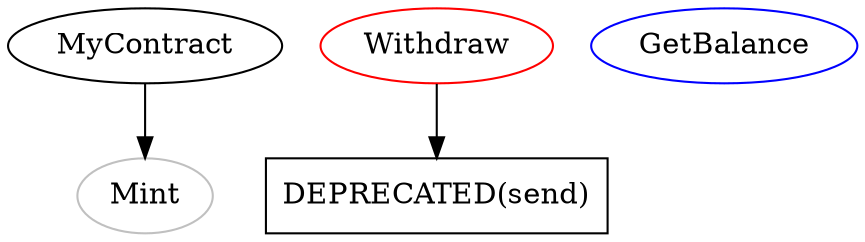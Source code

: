 strict digraph {
  MyContract
  Mint [color=gray]
  Withdraw [color=red]
  "DEPRECATED(send)" [shape=rectangle]
  GetBalance [color=blue]
  MyContract -> Mint
  Withdraw -> "DEPRECATED(send)"
}


